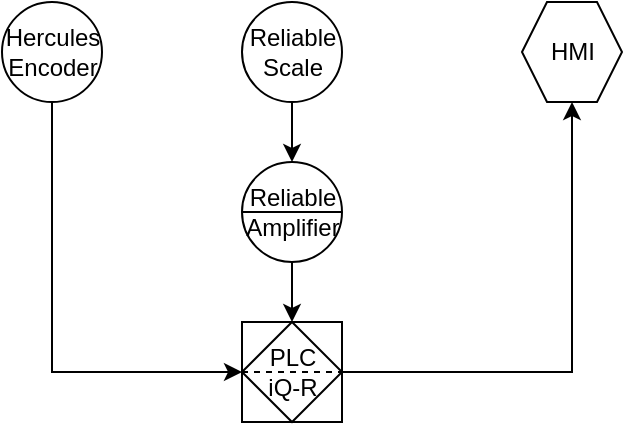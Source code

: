 <mxfile version="24.2.3" type="github">
  <diagram name="Page-1" id="le92VMufnWkmgHUhlkGX">
    <mxGraphModel dx="849" dy="617" grid="1" gridSize="10" guides="1" tooltips="1" connect="1" arrows="1" fold="1" page="1" pageScale="1" pageWidth="1169" pageHeight="827" math="0" shadow="0">
      <root>
        <mxCell id="0" />
        <mxCell id="1" parent="0" />
        <mxCell id="gXuRVjUve2Bhfl4TilO7-12" style="edgeStyle=orthogonalEdgeStyle;rounded=0;orthogonalLoop=1;jettySize=auto;html=1;exitX=0.5;exitY=1;exitDx=0;exitDy=0;entryX=0.5;entryY=0;entryDx=0;entryDy=0;" edge="1" parent="1" source="gXuRVjUve2Bhfl4TilO7-5" target="gXuRVjUve2Bhfl4TilO7-7">
          <mxGeometry relative="1" as="geometry" />
        </mxCell>
        <mxCell id="gXuRVjUve2Bhfl4TilO7-5" value="Reliable&lt;div&gt;Scale&lt;/div&gt;" style="html=1;outlineConnect=0;align=center;dashed=0;aspect=fixed;shape=mxgraph.pid2inst.discInst;mounting=field" vertex="1" parent="1">
          <mxGeometry x="370" y="190" width="50" height="50" as="geometry" />
        </mxCell>
        <mxCell id="gXuRVjUve2Bhfl4TilO7-11" style="edgeStyle=orthogonalEdgeStyle;rounded=0;orthogonalLoop=1;jettySize=auto;html=1;exitX=0.5;exitY=1;exitDx=0;exitDy=0;entryX=0;entryY=0.5;entryDx=0;entryDy=0;" edge="1" parent="1" source="gXuRVjUve2Bhfl4TilO7-6" target="gXuRVjUve2Bhfl4TilO7-10">
          <mxGeometry relative="1" as="geometry" />
        </mxCell>
        <mxCell id="gXuRVjUve2Bhfl4TilO7-6" value="Hercules&lt;div&gt;Encoder&lt;/div&gt;" style="html=1;outlineConnect=0;align=center;dashed=0;aspect=fixed;shape=mxgraph.pid2inst.discInst;mounting=field" vertex="1" parent="1">
          <mxGeometry x="250" y="190" width="50" height="50" as="geometry" />
        </mxCell>
        <mxCell id="gXuRVjUve2Bhfl4TilO7-13" style="edgeStyle=orthogonalEdgeStyle;rounded=0;orthogonalLoop=1;jettySize=auto;html=1;exitX=0.5;exitY=1;exitDx=0;exitDy=0;" edge="1" parent="1" source="gXuRVjUve2Bhfl4TilO7-7" target="gXuRVjUve2Bhfl4TilO7-10">
          <mxGeometry relative="1" as="geometry" />
        </mxCell>
        <mxCell id="gXuRVjUve2Bhfl4TilO7-7" value="Reliable&lt;div&gt;Amplifier&lt;/div&gt;" style="html=1;outlineConnect=0;align=center;dashed=0;aspect=fixed;shape=mxgraph.pid2inst.discInst;mounting=room" vertex="1" parent="1">
          <mxGeometry x="370" y="270" width="50" height="50" as="geometry" />
        </mxCell>
        <mxCell id="gXuRVjUve2Bhfl4TilO7-8" value="HMI" style="html=1;outlineConnect=0;align=center;dashed=0;aspect=fixed;shape=mxgraph.pid2inst.compFunc;mounting=field" vertex="1" parent="1">
          <mxGeometry x="510" y="190" width="50" height="50" as="geometry" />
        </mxCell>
        <mxCell id="gXuRVjUve2Bhfl4TilO7-14" style="edgeStyle=orthogonalEdgeStyle;rounded=0;orthogonalLoop=1;jettySize=auto;html=1;exitX=1;exitY=0.5;exitDx=0;exitDy=0;entryX=0.5;entryY=1;entryDx=0;entryDy=0;" edge="1" parent="1" source="gXuRVjUve2Bhfl4TilO7-10" target="gXuRVjUve2Bhfl4TilO7-8">
          <mxGeometry relative="1" as="geometry" />
        </mxCell>
        <mxCell id="gXuRVjUve2Bhfl4TilO7-10" value="PLC&lt;div&gt;iQ-R&lt;/div&gt;" style="html=1;outlineConnect=0;align=center;dashed=0;aspect=fixed;shape=mxgraph.pid2inst.progLogCont;mounting=inaccessible" vertex="1" parent="1">
          <mxGeometry x="370" y="350" width="50" height="50" as="geometry" />
        </mxCell>
      </root>
    </mxGraphModel>
  </diagram>
</mxfile>
